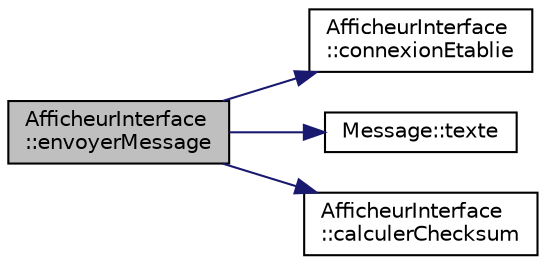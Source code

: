 digraph "AfficheurInterface::envoyerMessage"
{
  edge [fontname="Helvetica",fontsize="10",labelfontname="Helvetica",labelfontsize="10"];
  node [fontname="Helvetica",fontsize="10",shape=record];
  rankdir="LR";
  Node4 [label="AfficheurInterface\l::envoyerMessage",height=0.2,width=0.4,color="black", fillcolor="grey75", style="filled", fontcolor="black"];
  Node4 -> Node5 [color="midnightblue",fontsize="10",style="solid",fontname="Helvetica"];
  Node5 [label="AfficheurInterface\l::connexionEtablie",height=0.2,width=0.4,color="black", fillcolor="white", style="filled",URL="$class_afficheur_interface.html#a15a5bba3bcc7b0af86eac6c55fb32bc5",tooltip="Teste si la connexion est correctement établie. "];
  Node4 -> Node6 [color="midnightblue",fontsize="10",style="solid",fontname="Helvetica"];
  Node6 [label="Message::texte",height=0.2,width=0.4,color="black", fillcolor="white", style="filled",URL="$class_message.html#a6019f33819c38337f2fc759cb399e745",tooltip="Accesseur du texte à envoyer. "];
  Node4 -> Node7 [color="midnightblue",fontsize="10",style="solid",fontname="Helvetica"];
  Node7 [label="AfficheurInterface\l::calculerChecksum",height=0.2,width=0.4,color="black", fillcolor="white", style="filled",URL="$class_afficheur_interface.html#adeab11702138da5367875cbdf730c463",tooltip="Calcul du checksum d&#39;une trame donnée. Le checksum est un simple xor. "];
}
